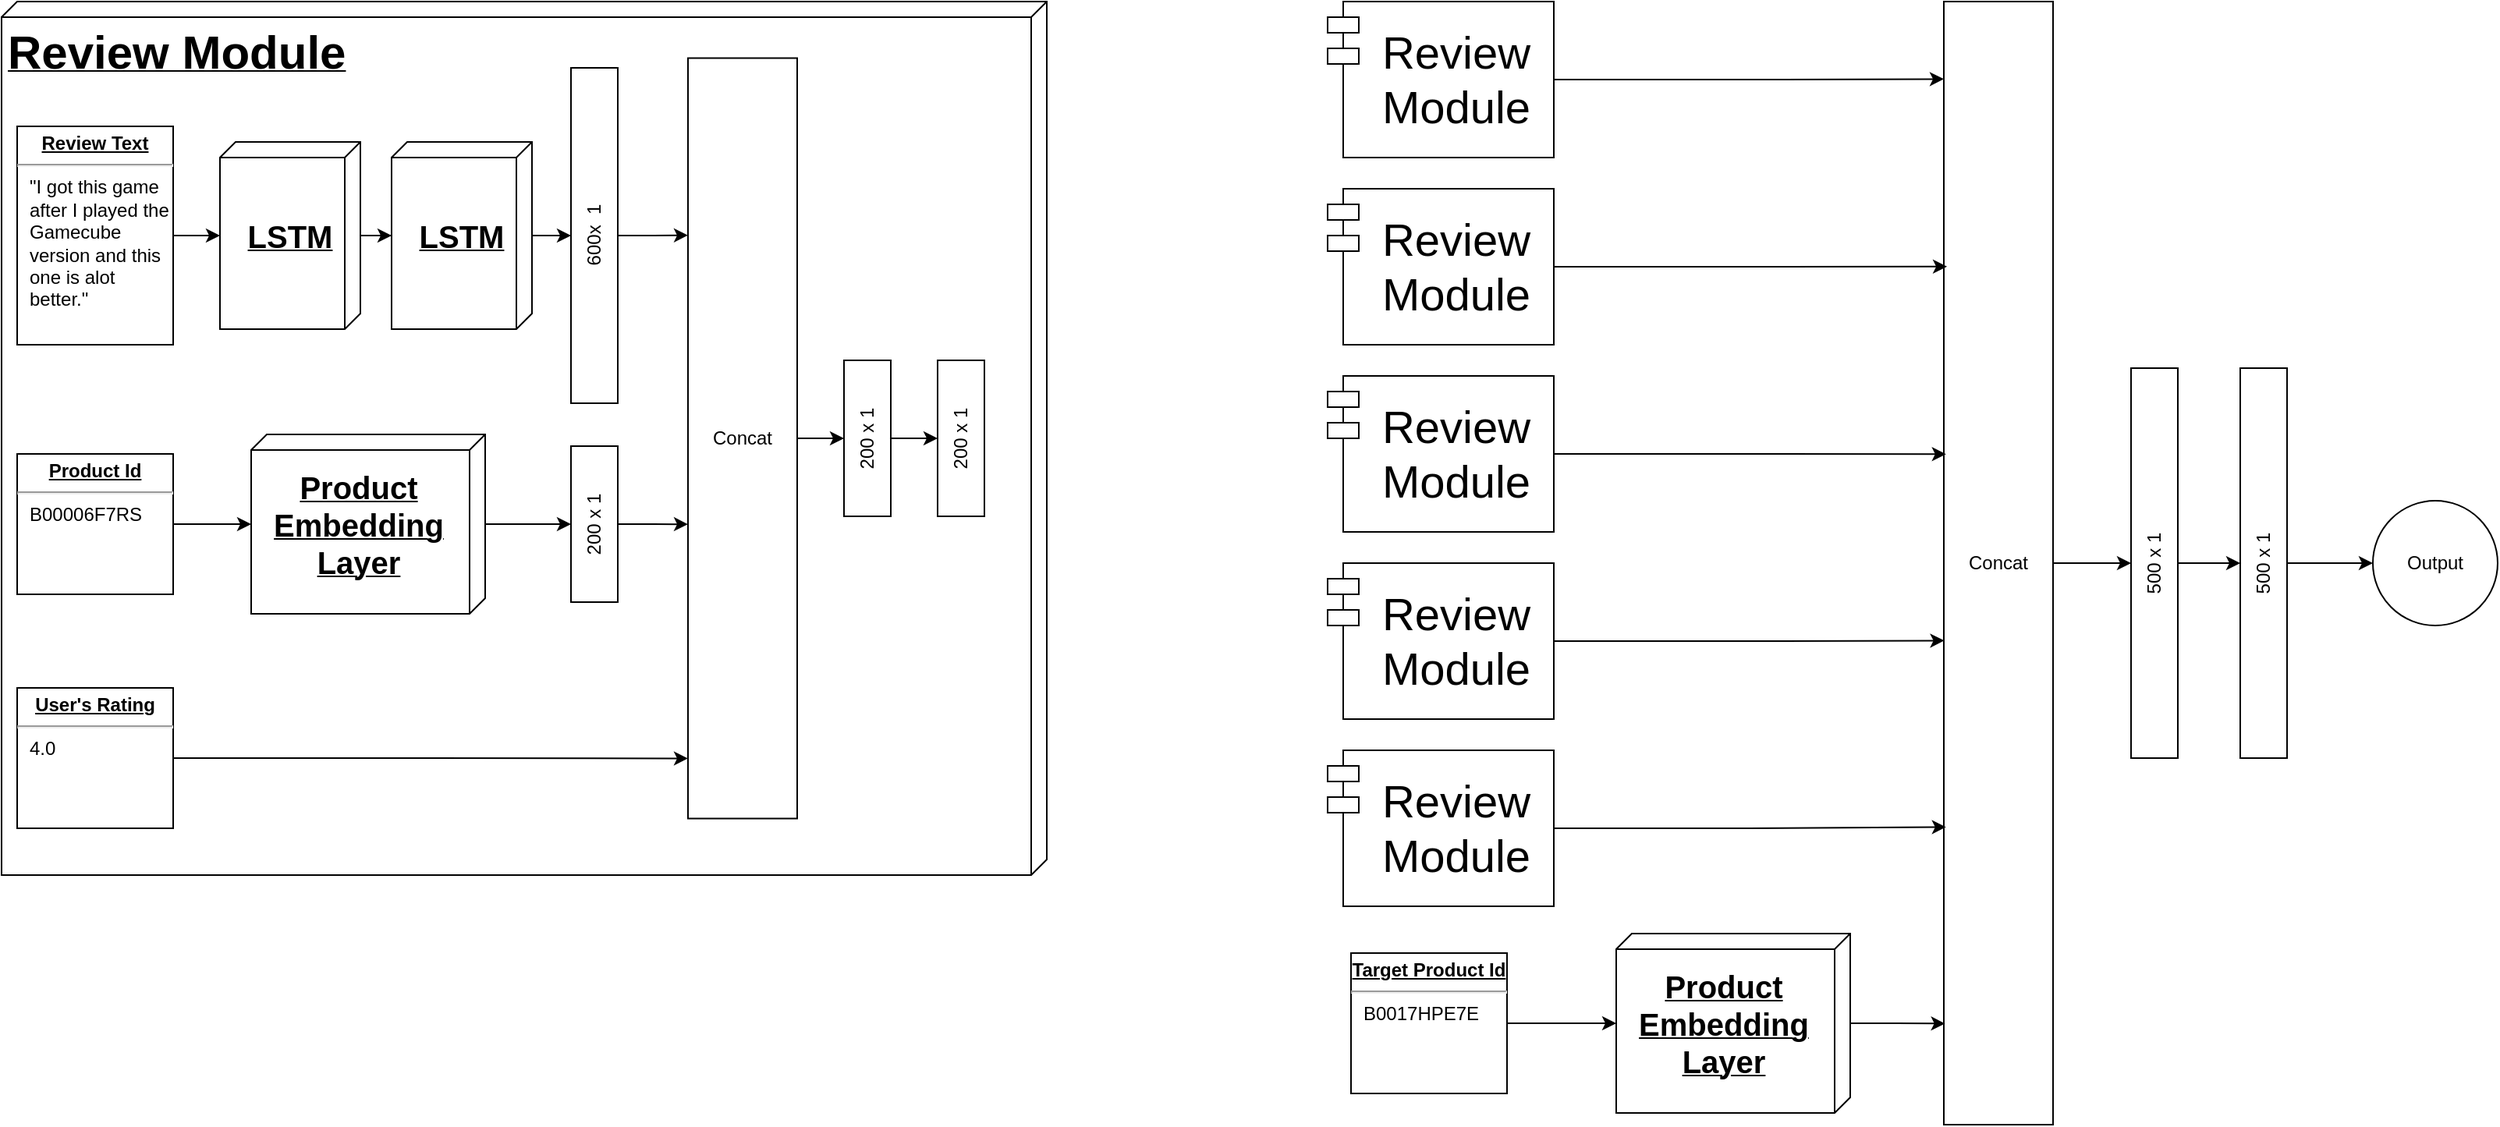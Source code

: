 <mxfile version="22.1.18" type="device">
  <diagram name="Page-1" id="enYhW0UrNAh-7SSSVYLh">
    <mxGraphModel dx="2846" dy="1777" grid="1" gridSize="10" guides="1" tooltips="1" connect="1" arrows="1" fold="1" page="1" pageScale="1" pageWidth="850" pageHeight="1100" math="0" shadow="0">
      <root>
        <mxCell id="0" />
        <mxCell id="1" parent="0" />
        <mxCell id="N-NKB87Ngrz7SJYQhEhb-11" value="&lt;b&gt;&lt;font style=&quot;font-size: 30px;&quot;&gt;Review Module&lt;/font&gt;&lt;/b&gt;" style="verticalAlign=top;align=left;spacingTop=8;spacingLeft=2;spacingRight=12;shape=cube;size=10;direction=south;fontStyle=4;html=1;whiteSpace=wrap;" parent="1" vertex="1">
          <mxGeometry x="40" y="40" width="670" height="560" as="geometry" />
        </mxCell>
        <mxCell id="D73C4jS4Ygv3wC38gtfG-2" style="edgeStyle=orthogonalEdgeStyle;rounded=0;orthogonalLoop=1;jettySize=auto;html=1;" edge="1" parent="1" source="N-NKB87Ngrz7SJYQhEhb-5" target="D73C4jS4Ygv3wC38gtfG-1">
          <mxGeometry relative="1" as="geometry" />
        </mxCell>
        <mxCell id="N-NKB87Ngrz7SJYQhEhb-5" value="&lt;span style=&quot;font-size: 20px;&quot;&gt;&lt;b&gt;LSTM&lt;br&gt;&lt;/b&gt;&lt;/span&gt;" style="verticalAlign=middle;align=center;spacingTop=0;spacingLeft=0;spacingRight=0;shape=cube;size=10;direction=south;fontStyle=4;html=1;whiteSpace=wrap;spacing=0;" parent="1" vertex="1">
          <mxGeometry x="180" y="130" width="90" height="120" as="geometry" />
        </mxCell>
        <mxCell id="N-NKB87Ngrz7SJYQhEhb-16" style="edgeStyle=orthogonalEdgeStyle;rounded=0;orthogonalLoop=1;jettySize=auto;html=1;" parent="1" source="N-NKB87Ngrz7SJYQhEhb-12" target="N-NKB87Ngrz7SJYQhEhb-5" edge="1">
          <mxGeometry relative="1" as="geometry" />
        </mxCell>
        <mxCell id="N-NKB87Ngrz7SJYQhEhb-12" value="&lt;p style=&quot;margin:0px;margin-top:4px;text-align:center;text-decoration:underline;&quot;&gt;&lt;b&gt;Review Text&lt;/b&gt;&lt;/p&gt;&lt;hr&gt;&lt;p style=&quot;margin:0px;margin-left:8px;&quot;&gt;&quot;I got this game after I played the Gamecube version and this one is alot better.&quot;&lt;br&gt;&lt;/p&gt;" style="verticalAlign=top;align=left;overflow=fill;fontSize=12;fontFamily=Helvetica;html=1;whiteSpace=wrap;" parent="1" vertex="1">
          <mxGeometry x="50" y="120" width="100" height="140" as="geometry" />
        </mxCell>
        <mxCell id="N-NKB87Ngrz7SJYQhEhb-17" style="edgeStyle=orthogonalEdgeStyle;rounded=0;orthogonalLoop=1;jettySize=auto;html=1;" parent="1" source="N-NKB87Ngrz7SJYQhEhb-13" target="N-NKB87Ngrz7SJYQhEhb-15" edge="1">
          <mxGeometry relative="1" as="geometry" />
        </mxCell>
        <mxCell id="N-NKB87Ngrz7SJYQhEhb-13" value="&lt;p style=&quot;margin:0px;margin-top:4px;text-align:center;text-decoration:underline;&quot;&gt;&lt;b&gt;Product Id&lt;/b&gt;&lt;/p&gt;&lt;hr&gt;&lt;p style=&quot;margin:0px;margin-left:8px;&quot;&gt;B00006F7RS&lt;br&gt;&lt;/p&gt;" style="verticalAlign=top;align=left;overflow=fill;fontSize=12;fontFamily=Helvetica;html=1;whiteSpace=wrap;" parent="1" vertex="1">
          <mxGeometry x="50" y="330" width="100" height="90" as="geometry" />
        </mxCell>
        <mxCell id="N-NKB87Ngrz7SJYQhEhb-14" value="&lt;p style=&quot;margin:0px;margin-top:4px;text-align:center;text-decoration:underline;&quot;&gt;&lt;b&gt;User&#39;s Rating&lt;/b&gt;&lt;/p&gt;&lt;hr&gt;&lt;p style=&quot;margin:0px;margin-left:8px;&quot;&gt;4.0&lt;br&gt;&lt;/p&gt;" style="verticalAlign=top;align=left;overflow=fill;fontSize=12;fontFamily=Helvetica;html=1;whiteSpace=wrap;" parent="1" vertex="1">
          <mxGeometry x="50" y="480" width="100" height="90" as="geometry" />
        </mxCell>
        <mxCell id="N-NKB87Ngrz7SJYQhEhb-19" value="" style="edgeStyle=orthogonalEdgeStyle;rounded=0;orthogonalLoop=1;jettySize=auto;html=1;" parent="1" source="N-NKB87Ngrz7SJYQhEhb-15" target="N-NKB87Ngrz7SJYQhEhb-18" edge="1">
          <mxGeometry relative="1" as="geometry" />
        </mxCell>
        <mxCell id="N-NKB87Ngrz7SJYQhEhb-15" value="&lt;span style=&quot;font-size: 20px;&quot;&gt;&lt;b&gt;Product&lt;br&gt;Embedding Layer&lt;/b&gt;&lt;/span&gt;" style="verticalAlign=middle;align=center;spacingTop=0;spacingLeft=0;spacingRight=12;shape=cube;size=10;direction=south;fontStyle=4;html=1;whiteSpace=wrap;spacing=0;" parent="1" vertex="1">
          <mxGeometry x="200" y="317.5" width="150" height="115" as="geometry" />
        </mxCell>
        <mxCell id="N-NKB87Ngrz7SJYQhEhb-18" value="200 x 1" style="whiteSpace=wrap;html=1;verticalAlign=middle;spacingTop=0;spacingLeft=0;spacingRight=0;fontStyle=0;align=center;spacing=0;horizontal=0;" parent="1" vertex="1">
          <mxGeometry x="405" y="325" width="30" height="100" as="geometry" />
        </mxCell>
        <mxCell id="N-NKB87Ngrz7SJYQhEhb-22" value="600x&amp;nbsp; 1" style="whiteSpace=wrap;html=1;verticalAlign=middle;spacingTop=0;spacingLeft=0;spacingRight=0;fontStyle=0;align=center;spacing=0;horizontal=0;" parent="1" vertex="1">
          <mxGeometry x="405" y="82.5" width="30" height="215" as="geometry" />
        </mxCell>
        <mxCell id="N-NKB87Ngrz7SJYQhEhb-50" style="edgeStyle=orthogonalEdgeStyle;rounded=0;orthogonalLoop=1;jettySize=auto;html=1;entryX=0;entryY=0.5;entryDx=0;entryDy=0;" parent="1" source="N-NKB87Ngrz7SJYQhEhb-34" target="N-NKB87Ngrz7SJYQhEhb-45" edge="1">
          <mxGeometry relative="1" as="geometry" />
        </mxCell>
        <mxCell id="N-NKB87Ngrz7SJYQhEhb-34" value="Concat" style="whiteSpace=wrap;html=1;spacingTop=0;spacingLeft=0;spacingRight=0;fontStyle=0;spacing=0;" parent="1" vertex="1">
          <mxGeometry x="480" y="76.25" width="70" height="487.5" as="geometry" />
        </mxCell>
        <mxCell id="N-NKB87Ngrz7SJYQhEhb-51" style="edgeStyle=orthogonalEdgeStyle;rounded=0;orthogonalLoop=1;jettySize=auto;html=1;" parent="1" source="N-NKB87Ngrz7SJYQhEhb-45" target="N-NKB87Ngrz7SJYQhEhb-46" edge="1">
          <mxGeometry relative="1" as="geometry" />
        </mxCell>
        <mxCell id="N-NKB87Ngrz7SJYQhEhb-45" value="200 x 1" style="whiteSpace=wrap;html=1;verticalAlign=middle;spacingTop=0;spacingLeft=0;spacingRight=0;fontStyle=0;align=center;spacing=0;horizontal=0;" parent="1" vertex="1">
          <mxGeometry x="580" y="270" width="30" height="100" as="geometry" />
        </mxCell>
        <mxCell id="N-NKB87Ngrz7SJYQhEhb-46" value="200 x 1" style="whiteSpace=wrap;html=1;verticalAlign=middle;spacingTop=0;spacingLeft=0;spacingRight=0;fontStyle=0;align=center;spacing=0;horizontal=0;" parent="1" vertex="1">
          <mxGeometry x="640" y="270" width="30" height="100" as="geometry" />
        </mxCell>
        <mxCell id="N-NKB87Ngrz7SJYQhEhb-47" style="edgeStyle=orthogonalEdgeStyle;rounded=0;orthogonalLoop=1;jettySize=auto;html=1;entryX=0;entryY=0.233;entryDx=0;entryDy=0;entryPerimeter=0;" parent="1" source="N-NKB87Ngrz7SJYQhEhb-22" target="N-NKB87Ngrz7SJYQhEhb-34" edge="1">
          <mxGeometry relative="1" as="geometry" />
        </mxCell>
        <mxCell id="N-NKB87Ngrz7SJYQhEhb-48" style="edgeStyle=orthogonalEdgeStyle;rounded=0;orthogonalLoop=1;jettySize=auto;html=1;entryX=0;entryY=0.613;entryDx=0;entryDy=0;entryPerimeter=0;" parent="1" source="N-NKB87Ngrz7SJYQhEhb-18" target="N-NKB87Ngrz7SJYQhEhb-34" edge="1">
          <mxGeometry relative="1" as="geometry" />
        </mxCell>
        <mxCell id="N-NKB87Ngrz7SJYQhEhb-49" style="edgeStyle=orthogonalEdgeStyle;rounded=0;orthogonalLoop=1;jettySize=auto;html=1;entryX=0;entryY=0.921;entryDx=0;entryDy=0;entryPerimeter=0;" parent="1" source="N-NKB87Ngrz7SJYQhEhb-14" target="N-NKB87Ngrz7SJYQhEhb-34" edge="1">
          <mxGeometry relative="1" as="geometry" />
        </mxCell>
        <mxCell id="D73C4jS4Ygv3wC38gtfG-4" style="edgeStyle=orthogonalEdgeStyle;rounded=0;orthogonalLoop=1;jettySize=auto;html=1;" edge="1" parent="1" source="D73C4jS4Ygv3wC38gtfG-1" target="N-NKB87Ngrz7SJYQhEhb-22">
          <mxGeometry relative="1" as="geometry" />
        </mxCell>
        <mxCell id="D73C4jS4Ygv3wC38gtfG-1" value="&lt;span style=&quot;font-size: 20px;&quot;&gt;&lt;b&gt;LSTM&lt;br&gt;&lt;/b&gt;&lt;/span&gt;" style="verticalAlign=middle;align=center;spacingTop=0;spacingLeft=0;spacingRight=0;shape=cube;size=10;direction=south;fontStyle=4;html=1;whiteSpace=wrap;spacing=0;" vertex="1" parent="1">
          <mxGeometry x="290" y="130" width="90" height="120" as="geometry" />
        </mxCell>
        <mxCell id="D73C4jS4Ygv3wC38gtfG-5" value="&lt;font style=&quot;font-size: 29px;&quot;&gt;Review Module&lt;/font&gt;" style="shape=module;align=left;spacingLeft=20;align=center;verticalAlign=middle;whiteSpace=wrap;html=1;" vertex="1" parent="1">
          <mxGeometry x="890" y="40" width="145" height="100" as="geometry" />
        </mxCell>
        <mxCell id="D73C4jS4Ygv3wC38gtfG-8" value="&lt;font style=&quot;font-size: 29px;&quot;&gt;Review Module&lt;/font&gt;" style="shape=module;align=left;spacingLeft=20;align=center;verticalAlign=middle;whiteSpace=wrap;html=1;" vertex="1" parent="1">
          <mxGeometry x="890" y="160" width="145" height="100" as="geometry" />
        </mxCell>
        <mxCell id="D73C4jS4Ygv3wC38gtfG-9" value="&lt;font style=&quot;font-size: 29px;&quot;&gt;Review Module&lt;/font&gt;" style="shape=module;align=left;spacingLeft=20;align=center;verticalAlign=middle;whiteSpace=wrap;html=1;" vertex="1" parent="1">
          <mxGeometry x="890" y="280" width="145" height="100" as="geometry" />
        </mxCell>
        <mxCell id="D73C4jS4Ygv3wC38gtfG-10" value="&lt;font style=&quot;font-size: 29px;&quot;&gt;Review Module&lt;/font&gt;" style="shape=module;align=left;spacingLeft=20;align=center;verticalAlign=middle;whiteSpace=wrap;html=1;" vertex="1" parent="1">
          <mxGeometry x="890" y="400" width="145" height="100" as="geometry" />
        </mxCell>
        <mxCell id="D73C4jS4Ygv3wC38gtfG-11" value="&lt;font style=&quot;font-size: 29px;&quot;&gt;Review Module&lt;/font&gt;" style="shape=module;align=left;spacingLeft=20;align=center;verticalAlign=middle;whiteSpace=wrap;html=1;" vertex="1" parent="1">
          <mxGeometry x="890" y="520" width="145" height="100" as="geometry" />
        </mxCell>
        <mxCell id="D73C4jS4Ygv3wC38gtfG-15" style="edgeStyle=orthogonalEdgeStyle;rounded=0;orthogonalLoop=1;jettySize=auto;html=1;" edge="1" parent="1" source="D73C4jS4Ygv3wC38gtfG-12" target="D73C4jS4Ygv3wC38gtfG-14">
          <mxGeometry relative="1" as="geometry" />
        </mxCell>
        <mxCell id="D73C4jS4Ygv3wC38gtfG-12" value="&lt;p style=&quot;margin:0px;margin-top:4px;text-align:center;text-decoration:underline;&quot;&gt;&lt;b&gt;Target Product Id&lt;/b&gt;&lt;/p&gt;&lt;hr&gt;&lt;p style=&quot;margin:0px;margin-left:8px;&quot;&gt;B0017HPE7E&lt;br&gt;&lt;/p&gt;" style="verticalAlign=top;align=left;overflow=fill;fontSize=12;fontFamily=Helvetica;html=1;whiteSpace=wrap;" vertex="1" parent="1">
          <mxGeometry x="905" y="650" width="100" height="90" as="geometry" />
        </mxCell>
        <mxCell id="D73C4jS4Ygv3wC38gtfG-14" value="&lt;span style=&quot;font-size: 20px;&quot;&gt;&lt;b&gt;Product&lt;br&gt;Embedding Layer&lt;/b&gt;&lt;/span&gt;" style="verticalAlign=middle;align=center;spacingTop=0;spacingLeft=0;spacingRight=12;shape=cube;size=10;direction=south;fontStyle=4;html=1;whiteSpace=wrap;spacing=0;" vertex="1" parent="1">
          <mxGeometry x="1075" y="637.5" width="150" height="115" as="geometry" />
        </mxCell>
        <mxCell id="D73C4jS4Ygv3wC38gtfG-30" style="edgeStyle=orthogonalEdgeStyle;rounded=0;orthogonalLoop=1;jettySize=auto;html=1;" edge="1" parent="1" source="D73C4jS4Ygv3wC38gtfG-16" target="D73C4jS4Ygv3wC38gtfG-29">
          <mxGeometry relative="1" as="geometry" />
        </mxCell>
        <mxCell id="D73C4jS4Ygv3wC38gtfG-16" value="Concat" style="whiteSpace=wrap;html=1;spacingTop=0;spacingLeft=0;spacingRight=0;fontStyle=0;spacing=0;" vertex="1" parent="1">
          <mxGeometry x="1285" y="40" width="70" height="720" as="geometry" />
        </mxCell>
        <mxCell id="D73C4jS4Ygv3wC38gtfG-19" style="edgeStyle=orthogonalEdgeStyle;rounded=0;orthogonalLoop=1;jettySize=auto;html=1;entryX=0;entryY=0.069;entryDx=0;entryDy=0;entryPerimeter=0;" edge="1" parent="1" source="D73C4jS4Ygv3wC38gtfG-5" target="D73C4jS4Ygv3wC38gtfG-16">
          <mxGeometry relative="1" as="geometry" />
        </mxCell>
        <mxCell id="D73C4jS4Ygv3wC38gtfG-24" style="edgeStyle=orthogonalEdgeStyle;rounded=0;orthogonalLoop=1;jettySize=auto;html=1;entryX=0.029;entryY=0.236;entryDx=0;entryDy=0;entryPerimeter=0;" edge="1" parent="1" source="D73C4jS4Ygv3wC38gtfG-8" target="D73C4jS4Ygv3wC38gtfG-16">
          <mxGeometry relative="1" as="geometry" />
        </mxCell>
        <mxCell id="D73C4jS4Ygv3wC38gtfG-25" style="edgeStyle=orthogonalEdgeStyle;rounded=0;orthogonalLoop=1;jettySize=auto;html=1;entryX=0.02;entryY=0.403;entryDx=0;entryDy=0;entryPerimeter=0;" edge="1" parent="1" source="D73C4jS4Ygv3wC38gtfG-9" target="D73C4jS4Ygv3wC38gtfG-16">
          <mxGeometry relative="1" as="geometry" />
        </mxCell>
        <mxCell id="D73C4jS4Ygv3wC38gtfG-26" style="edgeStyle=orthogonalEdgeStyle;rounded=0;orthogonalLoop=1;jettySize=auto;html=1;entryX=0.004;entryY=0.569;entryDx=0;entryDy=0;entryPerimeter=0;" edge="1" parent="1" source="D73C4jS4Ygv3wC38gtfG-10" target="D73C4jS4Ygv3wC38gtfG-16">
          <mxGeometry relative="1" as="geometry" />
        </mxCell>
        <mxCell id="D73C4jS4Ygv3wC38gtfG-27" style="edgeStyle=orthogonalEdgeStyle;rounded=0;orthogonalLoop=1;jettySize=auto;html=1;entryX=0.02;entryY=0.735;entryDx=0;entryDy=0;entryPerimeter=0;" edge="1" parent="1" source="D73C4jS4Ygv3wC38gtfG-11" target="D73C4jS4Ygv3wC38gtfG-16">
          <mxGeometry relative="1" as="geometry" />
        </mxCell>
        <mxCell id="D73C4jS4Ygv3wC38gtfG-28" style="edgeStyle=orthogonalEdgeStyle;rounded=0;orthogonalLoop=1;jettySize=auto;html=1;entryX=0.012;entryY=0.91;entryDx=0;entryDy=0;entryPerimeter=0;" edge="1" parent="1" source="D73C4jS4Ygv3wC38gtfG-14" target="D73C4jS4Ygv3wC38gtfG-16">
          <mxGeometry relative="1" as="geometry" />
        </mxCell>
        <mxCell id="D73C4jS4Ygv3wC38gtfG-33" value="" style="edgeStyle=orthogonalEdgeStyle;rounded=0;orthogonalLoop=1;jettySize=auto;html=1;" edge="1" parent="1" source="D73C4jS4Ygv3wC38gtfG-29" target="D73C4jS4Ygv3wC38gtfG-32">
          <mxGeometry relative="1" as="geometry" />
        </mxCell>
        <mxCell id="D73C4jS4Ygv3wC38gtfG-29" value="500 x 1" style="whiteSpace=wrap;html=1;verticalAlign=middle;spacingTop=0;spacingLeft=0;spacingRight=0;fontStyle=0;align=center;spacing=0;horizontal=0;" vertex="1" parent="1">
          <mxGeometry x="1405" y="275" width="30" height="250" as="geometry" />
        </mxCell>
        <mxCell id="D73C4jS4Ygv3wC38gtfG-35" value="" style="edgeStyle=orthogonalEdgeStyle;rounded=0;orthogonalLoop=1;jettySize=auto;html=1;" edge="1" parent="1" source="D73C4jS4Ygv3wC38gtfG-32" target="D73C4jS4Ygv3wC38gtfG-34">
          <mxGeometry relative="1" as="geometry" />
        </mxCell>
        <mxCell id="D73C4jS4Ygv3wC38gtfG-32" value="500 x 1" style="whiteSpace=wrap;html=1;verticalAlign=middle;spacingTop=0;spacingLeft=0;spacingRight=0;fontStyle=0;align=center;spacing=0;horizontal=0;" vertex="1" parent="1">
          <mxGeometry x="1475" y="275" width="30" height="250" as="geometry" />
        </mxCell>
        <mxCell id="D73C4jS4Ygv3wC38gtfG-34" value="Output" style="ellipse;whiteSpace=wrap;html=1;spacingTop=0;spacingLeft=0;spacingRight=0;fontStyle=0;spacing=0;" vertex="1" parent="1">
          <mxGeometry x="1560" y="360" width="80" height="80" as="geometry" />
        </mxCell>
      </root>
    </mxGraphModel>
  </diagram>
</mxfile>
